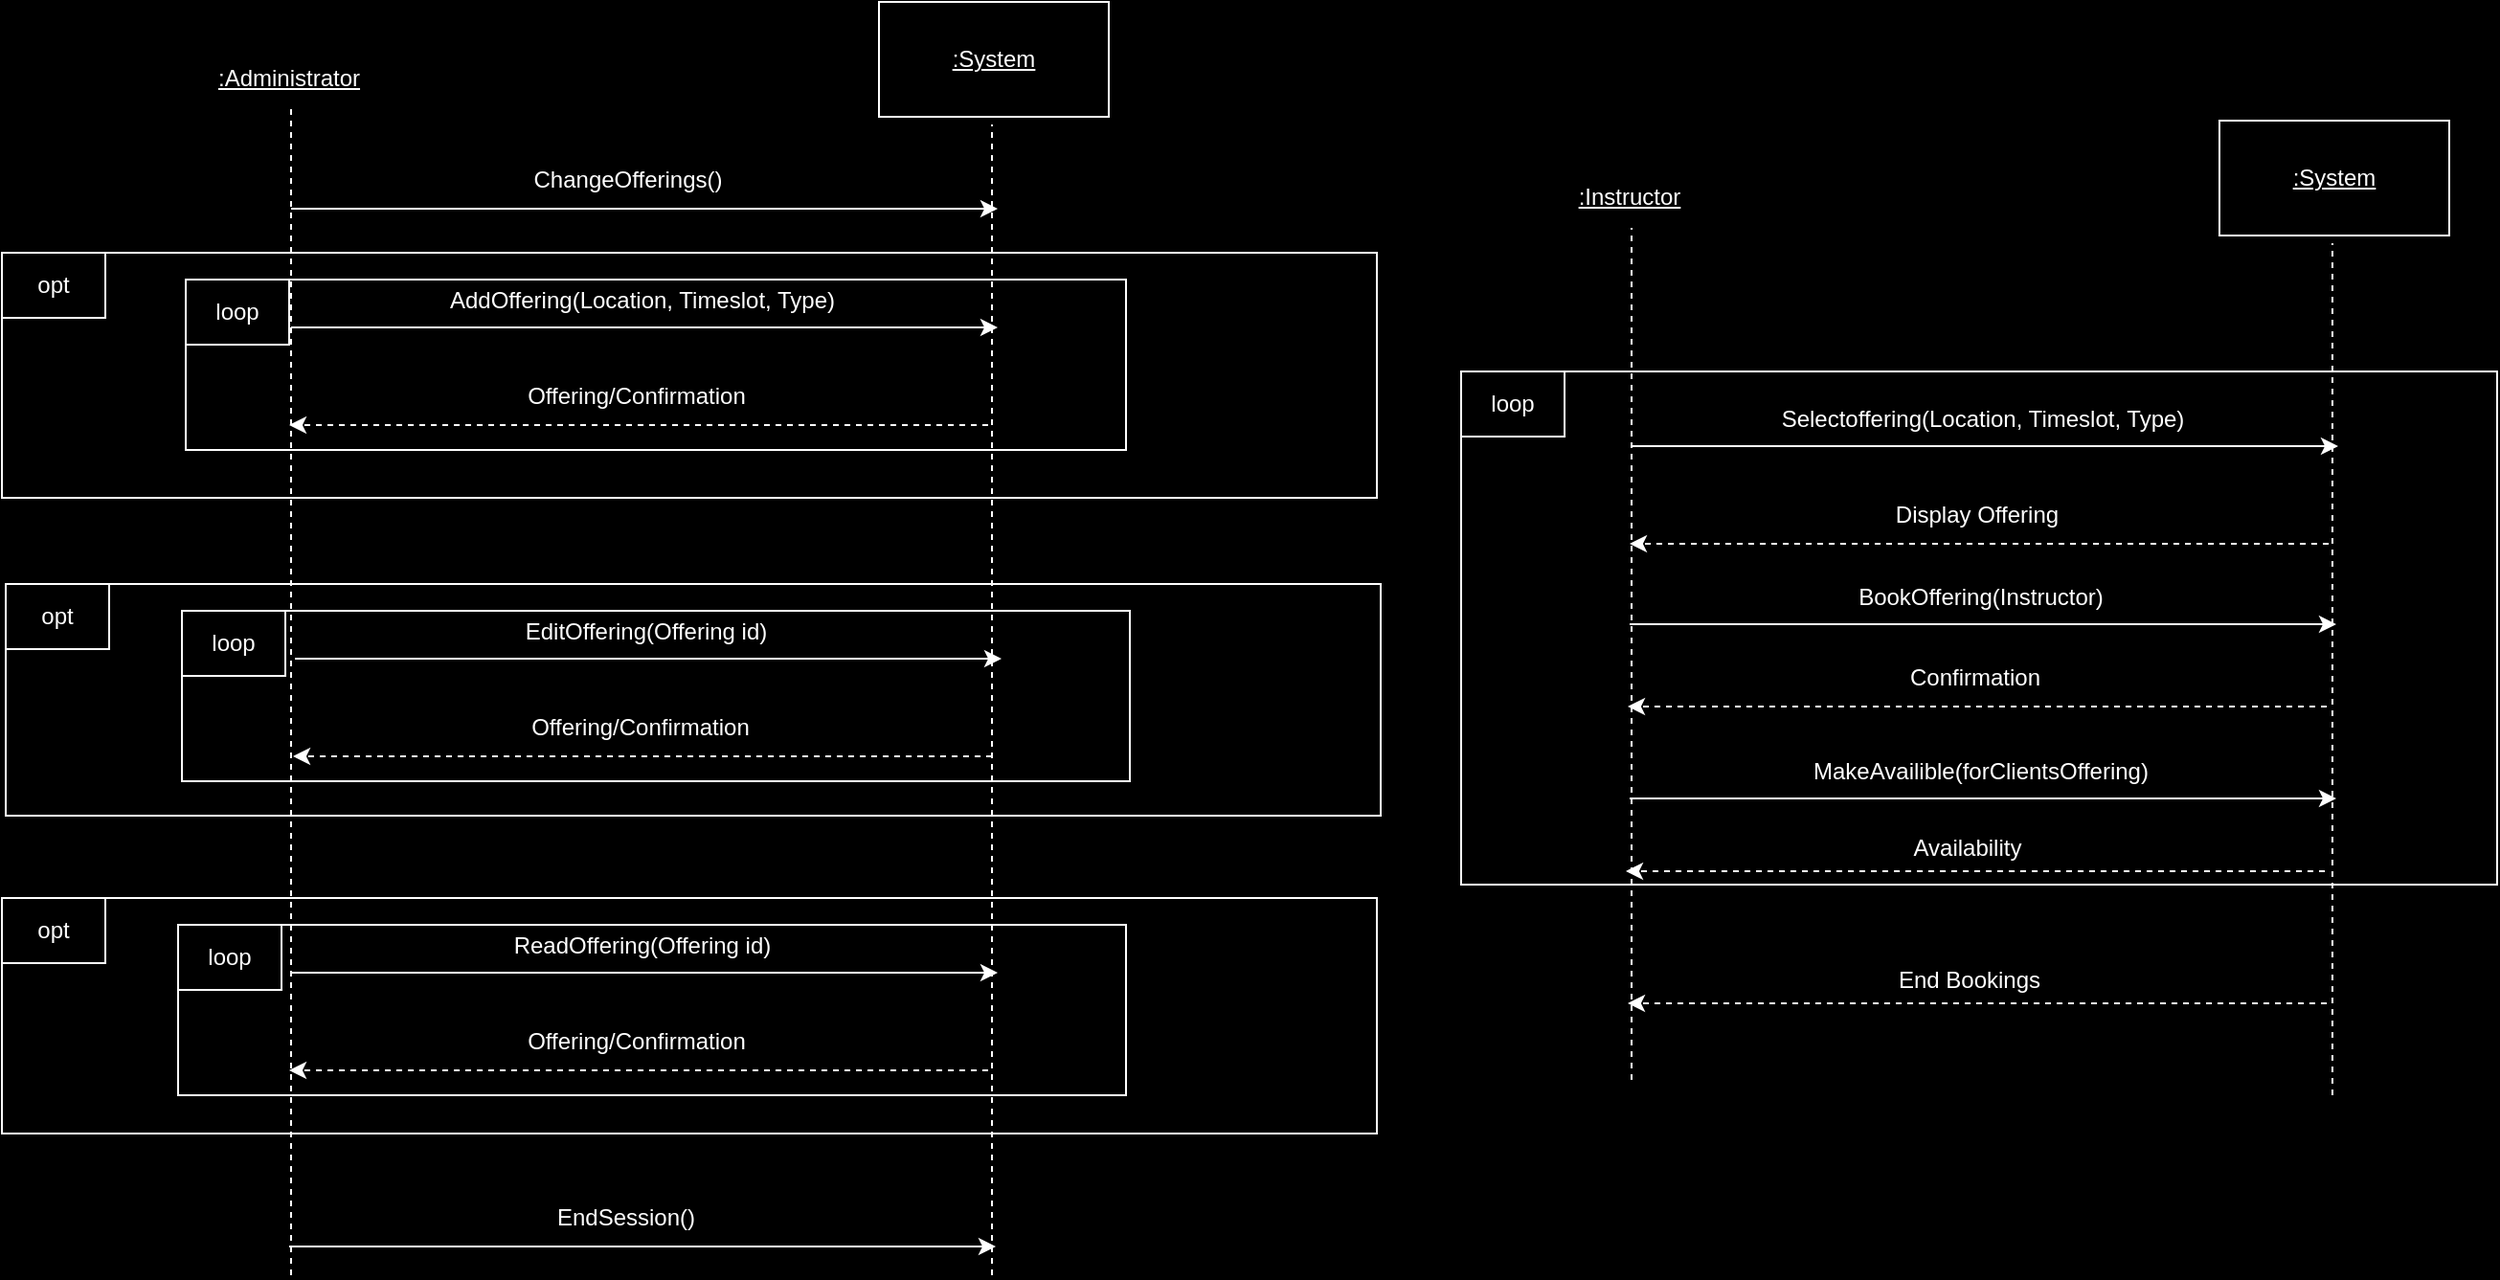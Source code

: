 <mxfile version="24.8.3">
  <diagram name="Page-1" id="2L_g2xefSC0iBXcwvn6D">
    <mxGraphModel dx="1426" dy="791" grid="0" gridSize="10" guides="1" tooltips="1" connect="1" arrows="1" fold="1" page="0" pageScale="1" pageWidth="850" pageHeight="1100" background="#000000" math="0" shadow="0">
      <root>
        <mxCell id="0" />
        <mxCell id="1" parent="0" />
        <mxCell id="t7lGf3HvKomyFUtK1q3a-1" value="" style="rounded=0;whiteSpace=wrap;html=1;fillColor=#000000;strokeColor=#FFFFFF;" vertex="1" parent="1">
          <mxGeometry x="216" y="542" width="718" height="123" as="geometry" />
        </mxCell>
        <mxCell id="t7lGf3HvKomyFUtK1q3a-2" value="" style="rounded=0;whiteSpace=wrap;html=1;fillColor=#000000;strokeColor=#FFFFFF;" vertex="1" parent="1">
          <mxGeometry x="308" y="556" width="495" height="89" as="geometry" />
        </mxCell>
        <mxCell id="t7lGf3HvKomyFUtK1q3a-3" value="" style="endArrow=classic;html=1;rounded=0;strokeColor=#FFFFFF;" edge="1" parent="1">
          <mxGeometry width="50" height="50" relative="1" as="geometry">
            <mxPoint x="367" y="581" as="sourcePoint" />
            <mxPoint x="736" y="581" as="targetPoint" />
          </mxGeometry>
        </mxCell>
        <mxCell id="t7lGf3HvKomyFUtK1q3a-4" value="&lt;font color=&quot;#ffffff&quot;&gt;ReadOffering(Offering id&lt;/font&gt;&lt;span style=&quot;color: rgb(255, 255, 255);&quot;&gt;)&lt;/span&gt;" style="text;html=1;align=center;verticalAlign=middle;whiteSpace=wrap;rounded=0;" vertex="1" parent="1">
          <mxGeometry x="429" y="552" width="243" height="30" as="geometry" />
        </mxCell>
        <mxCell id="t7lGf3HvKomyFUtK1q3a-5" value="" style="endArrow=classic;html=1;rounded=0;strokeColor=#FFFFFF;dashed=1;" edge="1" parent="1">
          <mxGeometry width="50" height="50" relative="1" as="geometry">
            <mxPoint x="731" y="632" as="sourcePoint" />
            <mxPoint x="366" y="632" as="targetPoint" />
          </mxGeometry>
        </mxCell>
        <mxCell id="t7lGf3HvKomyFUtK1q3a-6" value="&lt;font style=&quot;background-color: rgb(0, 0, 0);&quot; color=&quot;#ffffff&quot;&gt;Offering/Confirmation&lt;/font&gt;" style="text;html=1;align=center;verticalAlign=middle;whiteSpace=wrap;rounded=0;" vertex="1" parent="1">
          <mxGeometry x="426" y="602" width="243" height="30" as="geometry" />
        </mxCell>
        <mxCell id="t7lGf3HvKomyFUtK1q3a-9" value="&lt;span style=&quot;color: rgb(255, 255, 255);&quot;&gt;opt&lt;/span&gt;" style="rounded=0;whiteSpace=wrap;html=1;fillColor=#000000;strokeColor=#FFFFFF;" vertex="1" parent="1">
          <mxGeometry x="216" y="542" width="54" height="34" as="geometry" />
        </mxCell>
        <mxCell id="t7lGf3HvKomyFUtK1q3a-10" value="&lt;span style=&quot;color: rgb(255, 255, 255);&quot;&gt;loop&lt;/span&gt;" style="rounded=0;whiteSpace=wrap;html=1;fillColor=#000000;strokeColor=#FFFFFF;" vertex="1" parent="1">
          <mxGeometry x="308" y="556" width="54" height="34" as="geometry" />
        </mxCell>
        <mxCell id="t7lGf3HvKomyFUtK1q3a-11" value="" style="rounded=0;whiteSpace=wrap;html=1;fillColor=#000000;strokeColor=#FFFFFF;" vertex="1" parent="1">
          <mxGeometry x="218" y="378" width="718" height="121" as="geometry" />
        </mxCell>
        <mxCell id="t7lGf3HvKomyFUtK1q3a-12" value="" style="rounded=0;whiteSpace=wrap;html=1;fillColor=#000000;strokeColor=#FFFFFF;" vertex="1" parent="1">
          <mxGeometry x="310" y="392" width="495" height="89" as="geometry" />
        </mxCell>
        <mxCell id="t7lGf3HvKomyFUtK1q3a-13" value="" style="endArrow=classic;html=1;rounded=0;strokeColor=#FFFFFF;" edge="1" parent="1">
          <mxGeometry width="50" height="50" relative="1" as="geometry">
            <mxPoint x="369" y="417" as="sourcePoint" />
            <mxPoint x="738" y="417" as="targetPoint" />
          </mxGeometry>
        </mxCell>
        <mxCell id="t7lGf3HvKomyFUtK1q3a-14" value="&lt;font color=&quot;#ffffff&quot;&gt;EditOffering(Offering id&lt;/font&gt;&lt;font color=&quot;#ffffff&quot;&gt;)&lt;/font&gt;" style="text;html=1;align=center;verticalAlign=middle;whiteSpace=wrap;rounded=0;" vertex="1" parent="1">
          <mxGeometry x="431" y="388" width="243" height="30" as="geometry" />
        </mxCell>
        <mxCell id="t7lGf3HvKomyFUtK1q3a-15" value="" style="endArrow=classic;html=1;rounded=0;strokeColor=#FFFFFF;dashed=1;" edge="1" parent="1">
          <mxGeometry width="50" height="50" relative="1" as="geometry">
            <mxPoint x="733" y="468" as="sourcePoint" />
            <mxPoint x="368" y="468" as="targetPoint" />
          </mxGeometry>
        </mxCell>
        <mxCell id="t7lGf3HvKomyFUtK1q3a-16" value="&lt;font style=&quot;background-color: rgb(0, 0, 0);&quot; color=&quot;#ffffff&quot;&gt;Offering/Confirmation&lt;/font&gt;" style="text;html=1;align=center;verticalAlign=middle;whiteSpace=wrap;rounded=0;" vertex="1" parent="1">
          <mxGeometry x="428" y="438" width="243" height="30" as="geometry" />
        </mxCell>
        <mxCell id="t7lGf3HvKomyFUtK1q3a-19" value="&lt;span style=&quot;color: rgb(255, 255, 255);&quot;&gt;opt&lt;/span&gt;" style="rounded=0;whiteSpace=wrap;html=1;fillColor=#000000;strokeColor=#FFFFFF;" vertex="1" parent="1">
          <mxGeometry x="218" y="378" width="54" height="34" as="geometry" />
        </mxCell>
        <mxCell id="t7lGf3HvKomyFUtK1q3a-20" value="&lt;span style=&quot;color: rgb(255, 255, 255);&quot;&gt;loop&lt;/span&gt;" style="rounded=0;whiteSpace=wrap;html=1;fillColor=#000000;strokeColor=#FFFFFF;" vertex="1" parent="1">
          <mxGeometry x="310" y="392" width="54" height="34" as="geometry" />
        </mxCell>
        <mxCell id="t7lGf3HvKomyFUtK1q3a-21" value="" style="rounded=0;whiteSpace=wrap;html=1;fillColor=#000000;strokeColor=#FFFFFF;" vertex="1" parent="1">
          <mxGeometry x="216" y="205" width="718" height="128" as="geometry" />
        </mxCell>
        <mxCell id="t7lGf3HvKomyFUtK1q3a-22" value="" style="rounded=0;whiteSpace=wrap;html=1;fillColor=#000000;strokeColor=#FFFFFF;" vertex="1" parent="1">
          <mxGeometry x="312" y="219" width="491" height="89" as="geometry" />
        </mxCell>
        <mxCell id="t7lGf3HvKomyFUtK1q3a-23" value="" style="endArrow=none;dashed=1;html=1;rounded=0;strokeColor=#FFFFFF;" edge="1" parent="1">
          <mxGeometry width="50" height="50" relative="1" as="geometry">
            <mxPoint x="367" y="739" as="sourcePoint" />
            <mxPoint x="367" y="130" as="targetPoint" />
          </mxGeometry>
        </mxCell>
        <mxCell id="t7lGf3HvKomyFUtK1q3a-24" value="" style="endArrow=none;dashed=1;html=1;rounded=0;strokeColor=#FFFFFF;" edge="1" parent="1">
          <mxGeometry width="50" height="50" relative="1" as="geometry">
            <mxPoint x="733" y="739" as="sourcePoint" />
            <mxPoint x="733" y="138" as="targetPoint" />
          </mxGeometry>
        </mxCell>
        <mxCell id="t7lGf3HvKomyFUtK1q3a-25" value="&lt;font color=&quot;#ffffff&quot;&gt;&lt;u&gt;:Administrator&lt;/u&gt;&lt;/font&gt;" style="text;html=1;align=center;verticalAlign=middle;whiteSpace=wrap;rounded=0;" vertex="1" parent="1">
          <mxGeometry x="336" y="99" width="60" height="30" as="geometry" />
        </mxCell>
        <mxCell id="t7lGf3HvKomyFUtK1q3a-26" value="" style="rounded=0;whiteSpace=wrap;html=1;fillColor=#000000;strokeColor=#FFFFFF;" vertex="1" parent="1">
          <mxGeometry x="674" y="74" width="120" height="60" as="geometry" />
        </mxCell>
        <mxCell id="t7lGf3HvKomyFUtK1q3a-27" value="&lt;font color=&quot;#ffffff&quot;&gt;&lt;u&gt;:System&lt;/u&gt;&lt;/font&gt;" style="text;html=1;align=center;verticalAlign=middle;whiteSpace=wrap;rounded=0;" vertex="1" parent="1">
          <mxGeometry x="704" y="89" width="60" height="30" as="geometry" />
        </mxCell>
        <mxCell id="t7lGf3HvKomyFUtK1q3a-28" value="" style="endArrow=classic;html=1;rounded=0;strokeColor=#FFFFFF;" edge="1" parent="1">
          <mxGeometry width="50" height="50" relative="1" as="geometry">
            <mxPoint x="367" y="182" as="sourcePoint" />
            <mxPoint x="736" y="182" as="targetPoint" />
          </mxGeometry>
        </mxCell>
        <mxCell id="t7lGf3HvKomyFUtK1q3a-29" value="&lt;font color=&quot;#ffffff&quot;&gt;ChangeOfferings()&lt;/font&gt;" style="text;html=1;align=center;verticalAlign=middle;whiteSpace=wrap;rounded=0;" vertex="1" parent="1">
          <mxGeometry x="513" y="152" width="60" height="30" as="geometry" />
        </mxCell>
        <mxCell id="t7lGf3HvKomyFUtK1q3a-30" value="" style="endArrow=classic;html=1;rounded=0;strokeColor=#FFFFFF;" edge="1" parent="1">
          <mxGeometry width="50" height="50" relative="1" as="geometry">
            <mxPoint x="367" y="244" as="sourcePoint" />
            <mxPoint x="736" y="244" as="targetPoint" />
          </mxGeometry>
        </mxCell>
        <mxCell id="t7lGf3HvKomyFUtK1q3a-31" value="&lt;font color=&quot;#ffffff&quot;&gt;AddOffering(Location, Timeslot, Type)&lt;/font&gt;" style="text;html=1;align=center;verticalAlign=middle;whiteSpace=wrap;rounded=0;" vertex="1" parent="1">
          <mxGeometry x="429" y="215" width="243" height="30" as="geometry" />
        </mxCell>
        <mxCell id="t7lGf3HvKomyFUtK1q3a-32" value="" style="endArrow=classic;html=1;rounded=0;strokeColor=#FFFFFF;dashed=1;" edge="1" parent="1">
          <mxGeometry width="50" height="50" relative="1" as="geometry">
            <mxPoint x="731" y="295" as="sourcePoint" />
            <mxPoint x="366" y="295" as="targetPoint" />
          </mxGeometry>
        </mxCell>
        <mxCell id="t7lGf3HvKomyFUtK1q3a-33" value="&lt;font style=&quot;background-color: rgb(0, 0, 0);&quot; color=&quot;#ffffff&quot;&gt;Offering/Confirmation&lt;/font&gt;" style="text;html=1;align=center;verticalAlign=middle;whiteSpace=wrap;rounded=0;" vertex="1" parent="1">
          <mxGeometry x="426" y="265" width="243" height="30" as="geometry" />
        </mxCell>
        <mxCell id="t7lGf3HvKomyFUtK1q3a-36" value="&lt;span style=&quot;color: rgb(255, 255, 255);&quot;&gt;opt&lt;/span&gt;" style="rounded=0;whiteSpace=wrap;html=1;fillColor=#000000;strokeColor=#FFFFFF;" vertex="1" parent="1">
          <mxGeometry x="216" y="205" width="54" height="34" as="geometry" />
        </mxCell>
        <mxCell id="t7lGf3HvKomyFUtK1q3a-37" value="&lt;span style=&quot;color: rgb(255, 255, 255);&quot;&gt;loop&lt;/span&gt;" style="rounded=0;whiteSpace=wrap;html=1;fillColor=#000000;strokeColor=#FFFFFF;" vertex="1" parent="1">
          <mxGeometry x="312" y="219" width="54" height="34" as="geometry" />
        </mxCell>
        <mxCell id="t7lGf3HvKomyFUtK1q3a-38" value="" style="endArrow=classic;html=1;rounded=0;strokeColor=#FFFFFF;" edge="1" parent="1">
          <mxGeometry width="50" height="50" relative="1" as="geometry">
            <mxPoint x="366" y="724" as="sourcePoint" />
            <mxPoint x="735" y="724" as="targetPoint" />
          </mxGeometry>
        </mxCell>
        <mxCell id="t7lGf3HvKomyFUtK1q3a-39" value="&lt;font color=&quot;#ffffff&quot;&gt;EndSession()&lt;/font&gt;" style="text;html=1;align=center;verticalAlign=middle;whiteSpace=wrap;rounded=0;" vertex="1" parent="1">
          <mxGeometry x="512" y="694" width="60" height="30" as="geometry" />
        </mxCell>
        <mxCell id="t7lGf3HvKomyFUtK1q3a-40" value="" style="rounded=0;whiteSpace=wrap;html=1;fillColor=#000000;strokeColor=#FFFFFF;dropTarget=1;" vertex="1" parent="1">
          <mxGeometry x="978" y="267" width="541" height="268" as="geometry" />
        </mxCell>
        <mxCell id="t7lGf3HvKomyFUtK1q3a-41" value="" style="endArrow=none;dashed=1;html=1;rounded=0;strokeColor=#FFFFFF;" edge="1" parent="1">
          <mxGeometry width="50" height="50" relative="1" as="geometry">
            <mxPoint x="1067" y="637" as="sourcePoint" />
            <mxPoint x="1067" y="192" as="targetPoint" />
          </mxGeometry>
        </mxCell>
        <mxCell id="t7lGf3HvKomyFUtK1q3a-42" value="" style="endArrow=none;dashed=1;html=1;rounded=0;strokeColor=#FFFFFF;" edge="1" parent="1">
          <mxGeometry width="50" height="50" relative="1" as="geometry">
            <mxPoint x="1433" y="645" as="sourcePoint" />
            <mxPoint x="1433" y="200" as="targetPoint" />
          </mxGeometry>
        </mxCell>
        <mxCell id="t7lGf3HvKomyFUtK1q3a-43" value="&lt;font color=&quot;#ffffff&quot;&gt;&lt;u&gt;:Instructor&lt;/u&gt;&lt;/font&gt;" style="text;html=1;align=center;verticalAlign=middle;whiteSpace=wrap;rounded=0;" vertex="1" parent="1">
          <mxGeometry x="1036" y="161" width="60" height="30" as="geometry" />
        </mxCell>
        <mxCell id="t7lGf3HvKomyFUtK1q3a-44" value="" style="rounded=0;whiteSpace=wrap;html=1;fillColor=#000000;strokeColor=#FFFFFF;" vertex="1" parent="1">
          <mxGeometry x="1374" y="136" width="120" height="60" as="geometry" />
        </mxCell>
        <mxCell id="t7lGf3HvKomyFUtK1q3a-45" value="&lt;font color=&quot;#ffffff&quot;&gt;&lt;u&gt;:System&lt;/u&gt;&lt;/font&gt;" style="text;html=1;align=center;verticalAlign=middle;whiteSpace=wrap;rounded=0;" vertex="1" parent="1">
          <mxGeometry x="1404" y="151" width="60" height="30" as="geometry" />
        </mxCell>
        <mxCell id="t7lGf3HvKomyFUtK1q3a-48" value="" style="endArrow=classic;html=1;rounded=0;strokeColor=#FFFFFF;" edge="1" parent="1">
          <mxGeometry width="50" height="50" relative="1" as="geometry">
            <mxPoint x="1067" y="306" as="sourcePoint" />
            <mxPoint x="1436" y="306" as="targetPoint" />
          </mxGeometry>
        </mxCell>
        <mxCell id="t7lGf3HvKomyFUtK1q3a-49" value="&lt;font color=&quot;#ffffff&quot;&gt;Selectoffering(&lt;/font&gt;&lt;span style=&quot;color: rgb(255, 255, 255);&quot;&gt;Location, Timeslot, Type&lt;/span&gt;&lt;font color=&quot;#ffffff&quot;&gt;)&lt;/font&gt;" style="text;html=1;align=center;verticalAlign=middle;whiteSpace=wrap;rounded=0;" vertex="1" parent="1">
          <mxGeometry x="1129" y="277" width="243" height="30" as="geometry" />
        </mxCell>
        <mxCell id="t7lGf3HvKomyFUtK1q3a-50" value="" style="endArrow=classic;html=1;rounded=0;strokeColor=#FFFFFF;dashed=1;" edge="1" parent="1">
          <mxGeometry width="50" height="50" relative="1" as="geometry">
            <mxPoint x="1431" y="357" as="sourcePoint" />
            <mxPoint x="1066" y="357" as="targetPoint" />
          </mxGeometry>
        </mxCell>
        <mxCell id="t7lGf3HvKomyFUtK1q3a-51" value="&lt;font color=&quot;#ffffff&quot;&gt;&lt;span style=&quot;background-color: rgb(0, 0, 0);&quot;&gt;Display Offering&lt;/span&gt;&lt;/font&gt;" style="text;html=1;align=center;verticalAlign=middle;whiteSpace=wrap;rounded=0;" vertex="1" parent="1">
          <mxGeometry x="1126" y="327" width="243" height="30" as="geometry" />
        </mxCell>
        <mxCell id="t7lGf3HvKomyFUtK1q3a-52" value="" style="endArrow=classic;html=1;rounded=0;strokeColor=#FFFFFF;" edge="1" parent="1">
          <mxGeometry width="50" height="50" relative="1" as="geometry">
            <mxPoint x="1066" y="399" as="sourcePoint" />
            <mxPoint x="1435" y="399" as="targetPoint" />
          </mxGeometry>
        </mxCell>
        <mxCell id="t7lGf3HvKomyFUtK1q3a-53" value="&lt;font color=&quot;#ffffff&quot;&gt;BookOffering(Instructor)&lt;/font&gt;" style="text;html=1;align=center;verticalAlign=middle;whiteSpace=wrap;rounded=0;" vertex="1" parent="1">
          <mxGeometry x="1128" y="370" width="243" height="30" as="geometry" />
        </mxCell>
        <mxCell id="t7lGf3HvKomyFUtK1q3a-56" value="" style="endArrow=classic;html=1;rounded=0;strokeColor=#FFFFFF;dashed=1;" edge="1" parent="1">
          <mxGeometry width="50" height="50" relative="1" as="geometry">
            <mxPoint x="1430" y="442" as="sourcePoint" />
            <mxPoint x="1065" y="442" as="targetPoint" />
          </mxGeometry>
        </mxCell>
        <mxCell id="t7lGf3HvKomyFUtK1q3a-57" value="&lt;font color=&quot;#ffffff&quot;&gt;&lt;span style=&quot;background-color: rgb(0, 0, 0);&quot;&gt;Confirmation&lt;/span&gt;&lt;/font&gt;" style="text;html=1;align=center;verticalAlign=middle;whiteSpace=wrap;rounded=0;" vertex="1" parent="1">
          <mxGeometry x="1125" y="412" width="243" height="30" as="geometry" />
        </mxCell>
        <mxCell id="t7lGf3HvKomyFUtK1q3a-58" value="&lt;span style=&quot;color: rgb(255, 255, 255);&quot;&gt;loop&lt;/span&gt;" style="rounded=0;whiteSpace=wrap;html=1;fillColor=#000000;strokeColor=#FFFFFF;" vertex="1" parent="1">
          <mxGeometry x="978" y="267" width="54" height="34" as="geometry" />
        </mxCell>
        <mxCell id="t7lGf3HvKomyFUtK1q3a-59" value="" style="endArrow=classic;html=1;rounded=0;strokeColor=#FFFFFF;dashed=1;" edge="1" parent="1">
          <mxGeometry width="50" height="50" relative="1" as="geometry">
            <mxPoint x="1429" y="528" as="sourcePoint" />
            <mxPoint x="1064" y="528" as="targetPoint" />
          </mxGeometry>
        </mxCell>
        <mxCell id="t7lGf3HvKomyFUtK1q3a-60" value="&lt;font color=&quot;#ffffff&quot;&gt;&lt;span style=&quot;background-color: rgb(0, 0, 0);&quot;&gt;Availability&lt;/span&gt;&lt;/font&gt;" style="text;html=1;align=center;verticalAlign=middle;whiteSpace=wrap;rounded=0;" vertex="1" parent="1">
          <mxGeometry x="1120.5" y="501" width="243" height="30" as="geometry" />
        </mxCell>
        <mxCell id="t7lGf3HvKomyFUtK1q3a-61" value="" style="endArrow=classic;html=1;rounded=0;strokeColor=#FFFFFF;" edge="1" parent="1">
          <mxGeometry width="50" height="50" relative="1" as="geometry">
            <mxPoint x="1066" y="490" as="sourcePoint" />
            <mxPoint x="1435" y="490" as="targetPoint" />
          </mxGeometry>
        </mxCell>
        <mxCell id="t7lGf3HvKomyFUtK1q3a-62" value="&lt;font color=&quot;#ffffff&quot;&gt;MakeAvailible(forClientsOffering)&lt;/font&gt;" style="text;html=1;align=center;verticalAlign=middle;whiteSpace=wrap;rounded=0;" vertex="1" parent="1">
          <mxGeometry x="1128" y="461" width="243" height="30" as="geometry" />
        </mxCell>
        <mxCell id="t7lGf3HvKomyFUtK1q3a-64" value="" style="endArrow=classic;html=1;rounded=0;strokeColor=#FFFFFF;dashed=1;" edge="1" parent="1">
          <mxGeometry width="50" height="50" relative="1" as="geometry">
            <mxPoint x="1430" y="597" as="sourcePoint" />
            <mxPoint x="1065" y="597" as="targetPoint" />
          </mxGeometry>
        </mxCell>
        <mxCell id="t7lGf3HvKomyFUtK1q3a-65" value="&lt;font color=&quot;#ffffff&quot;&gt;&lt;span style=&quot;background-color: rgb(0, 0, 0);&quot;&gt;End Bookings&lt;/span&gt;&lt;/font&gt;" style="text;html=1;align=center;verticalAlign=middle;whiteSpace=wrap;rounded=0;" vertex="1" parent="1">
          <mxGeometry x="1121.5" y="570" width="243" height="30" as="geometry" />
        </mxCell>
      </root>
    </mxGraphModel>
  </diagram>
</mxfile>
